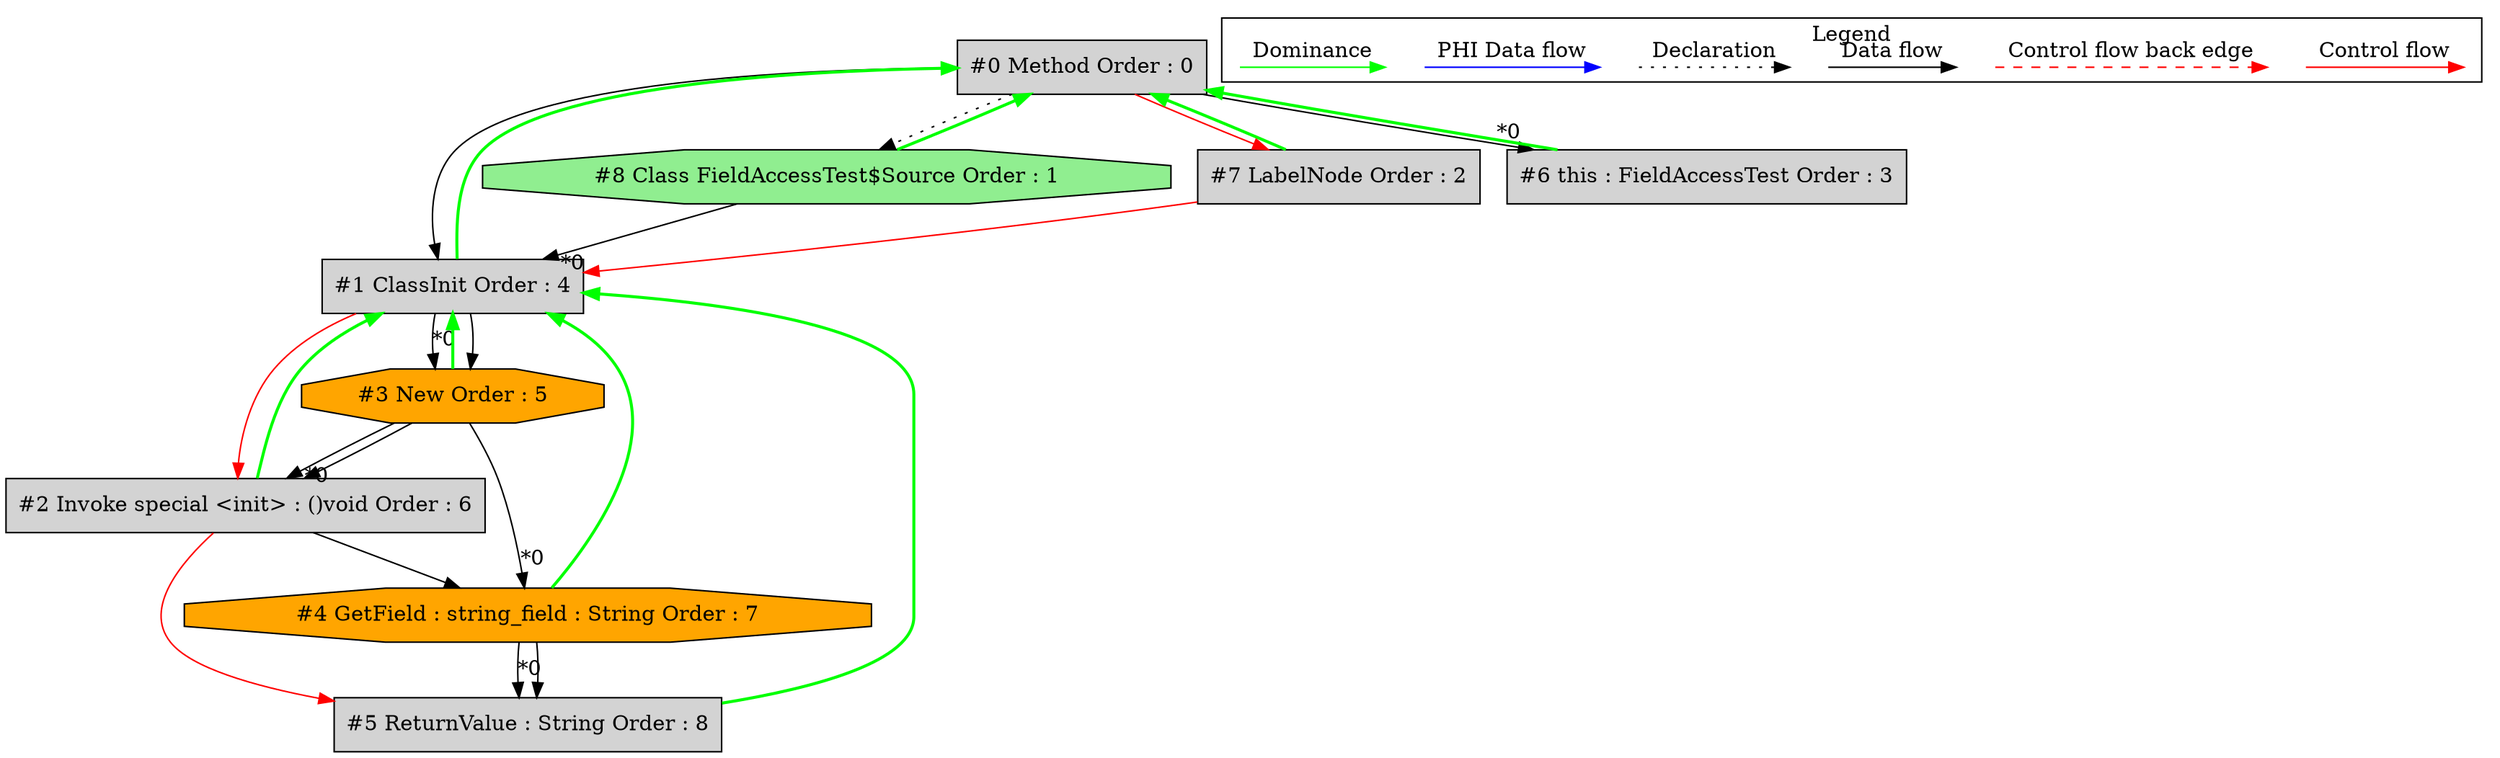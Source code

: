digraph debugoutput {
 ordering="in";
 node0[label="#0 Method Order : 0",shape=box, fillcolor=lightgrey, style=filled];
 node1[label="#1 ClassInit Order : 4",shape=box, fillcolor=lightgrey, style=filled];
 node1 -> node0[dir="forward" color="green" penwidth="2"];
 node8 -> node1[headlabel="*0", labeldistance=2];
 node7 -> node1[labeldistance=2, color=red, fontcolor=red];
 node0 -> node1;
 node2[label="#2 Invoke special <init> : ()void Order : 6",shape=box, fillcolor=lightgrey, style=filled];
 node2 -> node1[dir="forward" color="green" penwidth="2"];
 node3 -> node2[headlabel="*0", labeldistance=2];
 node1 -> node2[labeldistance=2, color=red, fontcolor=red];
 node3 -> node2;
 node3[label="#3 New Order : 5",shape=octagon, fillcolor=orange, style=filled];
 node3 -> node1[dir="forward" color="green" penwidth="2"];
 node1 -> node3[headlabel="*0", labeldistance=2];
 node1 -> node3;
 node4[label="#4 GetField : string_field : String Order : 7",shape=octagon, fillcolor=orange, style=filled];
 node4 -> node1[dir="forward" color="green" penwidth="2"];
 node3 -> node4[headlabel="*0", labeldistance=2];
 node2 -> node4;
 node5[label="#5 ReturnValue : String Order : 8",shape=box, fillcolor=lightgrey, style=filled];
 node5 -> node1[dir="forward" color="green" penwidth="2"];
 node4 -> node5[headlabel="*0", labeldistance=2];
 node2 -> node5[labeldistance=2, color=red, fontcolor=red];
 node4 -> node5;
 node6[label="#6 this : FieldAccessTest Order : 3",shape=box, fillcolor=lightgrey, style=filled];
 node6 -> node0[dir="forward" color="green" penwidth="2"];
 node0 -> node6[headlabel="*0", labeldistance=2];
 node7[label="#7 LabelNode Order : 2",shape=box, fillcolor=lightgrey, style=filled];
 node7 -> node0[dir="forward" color="green" penwidth="2"];
 node0 -> node7[labeldistance=2, color=red, fontcolor=red];
 node8[label="#8 Class FieldAccessTest$Source Order : 1",shape=octagon, fillcolor=lightgreen, style=filled];
 node8 -> node0[dir="forward" color="green" penwidth="2"];
 node0 -> node8[style=dotted];
 subgraph cluster_000 {
  label = "Legend";
  node [shape=point]
  {
   rank=same;
   c0 [style = invis];
   c1 [style = invis];
   c2 [style = invis];
   c3 [style = invis];
   d0 [style = invis];
   d1 [style = invis];
   d2 [style = invis];
   d3 [style = invis];
   d4 [style = invis];
   d5 [style = invis];
   d6 [style = invis];
   d7 [style = invis];
  }
  c0 -> c1 [label="Control flow", style=solid, color=red]
  c2 -> c3 [label="Control flow back edge", style=dashed, color=red]
  d0 -> d1 [label="Data flow"]
  d2 -> d3 [label="Declaration", style=dotted]
  d4 -> d5 [label="PHI Data flow", color=blue]
  d6 -> d7 [label="Dominance", color=green]
 }

}
